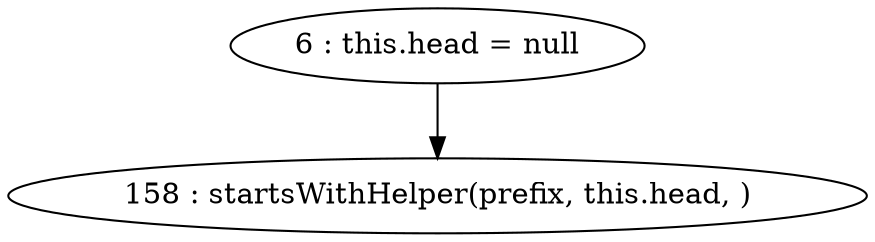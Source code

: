 digraph G {
"6 : this.head = null"
"6 : this.head = null" -> "158 : startsWithHelper(prefix, this.head, )"
"158 : startsWithHelper(prefix, this.head, )"
}
